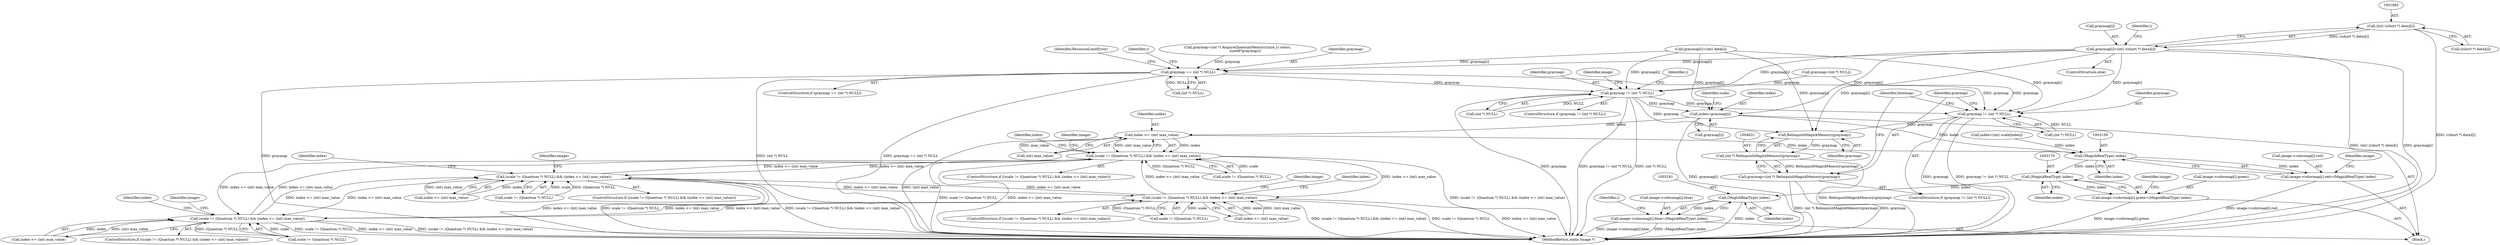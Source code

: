 digraph "0_ImageMagick_5511ef530576ed18fd636baa3bb4eda3d667665d@array" {
"1001682" [label="(Call,(int) ((short *) data)[i])"];
"1001678" [label="(Call,graymap[i]=(int) ((short *) data)[i])"];
"1001645" [label="(Call,graymap == (int *) NULL)"];
"1003109" [label="(Call,graymap != (int *) NULL)"];
"1003126" [label="(Call,index=graymap[i])"];
"1003138" [label="(Call,index <= (int) max_value)"];
"1003132" [label="(Call,(scale != (Quantum *) NULL) && (index <= (int) max_value))"];
"1002973" [label="(Call,(scale != (Quantum *) NULL) && (index <= (int) max_value))"];
"1003026" [label="(Call,(scale != (Quantum *) NULL) && (index <= (int) max_value))"];
"1003079" [label="(Call,(scale != (Quantum *) NULL) && (index <= (int) max_value))"];
"1003158" [label="(Call,(MagickRealType) index)"];
"1003150" [label="(Call,image->colormap[i].red=(MagickRealType) index)"];
"1003169" [label="(Call,(MagickRealType) index)"];
"1003161" [label="(Call,image->colormap[i].green=(MagickRealType) index)"];
"1003180" [label="(Call,(MagickRealType) index)"];
"1003172" [label="(Call,image->colormap[i].blue=(MagickRealType) index)"];
"1004623" [label="(Call,graymap != (int *) NULL)"];
"1004632" [label="(Call,RelinquishMagickMemory(graymap))"];
"1004630" [label="(Call,(int *) RelinquishMagickMemory(graymap))"];
"1004628" [label="(Call,graymap=(int *) RelinquishMagickMemory(graymap))"];
"1000392" [label="(Call,graymap=(int *) NULL)"];
"1003172" [label="(Call,image->colormap[i].blue=(MagickRealType) index)"];
"1004624" [label="(Identifier,graymap)"];
"1003109" [label="(Call,graymap != (int *) NULL)"];
"1003128" [label="(Call,graymap[i])"];
"1003026" [label="(Call,(scale != (Quantum *) NULL) && (index <= (int) max_value))"];
"1003080" [label="(Call,scale != (Quantum *) NULL)"];
"1002985" [label="(Identifier,index)"];
"1003131" [label="(ControlStructure,if ((scale != (Quantum *) NULL) && (index <= (int) max_value)))"];
"1003144" [label="(Identifier,index)"];
"1003126" [label="(Call,index=graymap[i])"];
"1003025" [label="(ControlStructure,if ((scale != (Quantum *) NULL) && (index <= (int) max_value)))"];
"1003182" [label="(Identifier,index)"];
"1003133" [label="(Call,scale != (Quantum *) NULL)"];
"1002974" [label="(Call,scale != (Quantum *) NULL)"];
"1003186" [label="(Identifier,image)"];
"1003027" [label="(Call,scale != (Quantum *) NULL)"];
"1003165" [label="(Identifier,image)"];
"1004622" [label="(ControlStructure,if (graymap != (int *) NULL))"];
"1001644" [label="(ControlStructure,if (graymap == (int *) NULL))"];
"1002972" [label="(ControlStructure,if ((scale != (Quantum *) NULL) && (index <= (int) max_value)))"];
"1003111" [label="(Call,(int *) NULL)"];
"1003151" [label="(Call,image->colormap[i].red)"];
"1004677" [label="(MethodReturn,static Image *)"];
"1001633" [label="(Call,graymap=(int *) AcquireQuantumMemory((size_t) colors,\n              sizeof(*graymap)))"];
"1003085" [label="(Call,index <= (int) max_value)"];
"1004630" [label="(Call,(int *) RelinquishMagickMemory(graymap))"];
"1002979" [label="(Call,index <= (int) max_value)"];
"1003134" [label="(Identifier,scale)"];
"1001682" [label="(Call,(int) ((short *) data)[i])"];
"1003132" [label="(Call,(scale != (Quantum *) NULL) && (index <= (int) max_value))"];
"1003140" [label="(Call,(int) max_value)"];
"1003176" [label="(Identifier,image)"];
"1003108" [label="(ControlStructure,if (graymap != (int *) NULL))"];
"1002973" [label="(Call,(scale != (Quantum *) NULL) && (index <= (int) max_value))"];
"1003180" [label="(Call,(MagickRealType) index)"];
"1003138" [label="(Call,index <= (int) max_value)"];
"1003116" [label="(Identifier,i)"];
"1003091" [label="(Identifier,index)"];
"1004628" [label="(Call,graymap=(int *) RelinquishMagickMemory(graymap))"];
"1001646" [label="(Identifier,graymap)"];
"1001679" [label="(Call,graymap[i])"];
"1003078" [label="(ControlStructure,if ((scale != (Quantum *) NULL) && (index <= (int) max_value)))"];
"1003101" [label="(Identifier,image)"];
"1003079" [label="(Call,(scale != (Quantum *) NULL) && (index <= (int) max_value))"];
"1004632" [label="(Call,RelinquishMagickMemory(graymap))"];
"1003160" [label="(Identifier,index)"];
"1001678" [label="(Call,graymap[i]=(int) ((short *) data)[i])"];
"1001677" [label="(ControlStructure,else)"];
"1001651" [label="(Identifier,ResourceLimitError)"];
"1004623" [label="(Call,graymap != (int *) NULL)"];
"1003110" [label="(Identifier,graymap)"];
"1003127" [label="(Identifier,index)"];
"1003125" [label="(Block,)"];
"1002995" [label="(Identifier,image)"];
"1003158" [label="(Call,(MagickRealType) index)"];
"1003139" [label="(Identifier,index)"];
"1003032" [label="(Call,index <= (int) max_value)"];
"1003143" [label="(Call,index=(int) scale[index])"];
"1003124" [label="(Identifier,i)"];
"1004629" [label="(Identifier,graymap)"];
"1004633" [label="(Identifier,graymap)"];
"1003162" [label="(Call,image->colormap[i].green)"];
"1003169" [label="(Call,(MagickRealType) index)"];
"1001645" [label="(Call,graymap == (int *) NULL)"];
"1003171" [label="(Identifier,index)"];
"1003173" [label="(Call,image->colormap[i].blue)"];
"1003150" [label="(Call,image->colormap[i].red=(MagickRealType) index)"];
"1004636" [label="(Identifier,bluemap)"];
"1001647" [label="(Call,(int *) NULL)"];
"1001663" [label="(Identifier,i)"];
"1003154" [label="(Identifier,image)"];
"1003038" [label="(Identifier,index)"];
"1003048" [label="(Identifier,image)"];
"1001655" [label="(Identifier,i)"];
"1004625" [label="(Call,(int *) NULL)"];
"1001684" [label="(Call,((short *) data)[i])"];
"1003161" [label="(Call,image->colormap[i].green=(MagickRealType) index)"];
"1001668" [label="(Call,graymap[i]=(int) data[i])"];
"1001682" -> "1001678"  [label="AST: "];
"1001682" -> "1001684"  [label="CFG: "];
"1001683" -> "1001682"  [label="AST: "];
"1001684" -> "1001682"  [label="AST: "];
"1001678" -> "1001682"  [label="CFG: "];
"1001682" -> "1004677"  [label="DDG: ((short *) data)[i]"];
"1001682" -> "1001678"  [label="DDG: ((short *) data)[i]"];
"1001678" -> "1001677"  [label="AST: "];
"1001679" -> "1001678"  [label="AST: "];
"1001663" -> "1001678"  [label="CFG: "];
"1001678" -> "1004677"  [label="DDG: (int) ((short *) data)[i]"];
"1001678" -> "1004677"  [label="DDG: graymap[i]"];
"1001678" -> "1001645"  [label="DDG: graymap[i]"];
"1001678" -> "1003109"  [label="DDG: graymap[i]"];
"1001678" -> "1003126"  [label="DDG: graymap[i]"];
"1001678" -> "1004623"  [label="DDG: graymap[i]"];
"1001678" -> "1004632"  [label="DDG: graymap[i]"];
"1001645" -> "1001644"  [label="AST: "];
"1001645" -> "1001647"  [label="CFG: "];
"1001646" -> "1001645"  [label="AST: "];
"1001647" -> "1001645"  [label="AST: "];
"1001651" -> "1001645"  [label="CFG: "];
"1001655" -> "1001645"  [label="CFG: "];
"1001645" -> "1004677"  [label="DDG: graymap == (int *) NULL"];
"1001645" -> "1004677"  [label="DDG: graymap"];
"1001645" -> "1004677"  [label="DDG: (int *) NULL"];
"1001668" -> "1001645"  [label="DDG: graymap[i]"];
"1001633" -> "1001645"  [label="DDG: graymap"];
"1001647" -> "1001645"  [label="DDG: NULL"];
"1001645" -> "1003109"  [label="DDG: graymap"];
"1001645" -> "1004623"  [label="DDG: graymap"];
"1003109" -> "1003108"  [label="AST: "];
"1003109" -> "1003111"  [label="CFG: "];
"1003110" -> "1003109"  [label="AST: "];
"1003111" -> "1003109"  [label="AST: "];
"1003116" -> "1003109"  [label="CFG: "];
"1003186" -> "1003109"  [label="CFG: "];
"1003109" -> "1004677"  [label="DDG: (int *) NULL"];
"1003109" -> "1004677"  [label="DDG: graymap"];
"1003109" -> "1004677"  [label="DDG: graymap != (int *) NULL"];
"1001668" -> "1003109"  [label="DDG: graymap[i]"];
"1000392" -> "1003109"  [label="DDG: graymap"];
"1003111" -> "1003109"  [label="DDG: NULL"];
"1003109" -> "1003126"  [label="DDG: graymap"];
"1003109" -> "1004623"  [label="DDG: graymap"];
"1003109" -> "1004632"  [label="DDG: graymap"];
"1003126" -> "1003125"  [label="AST: "];
"1003126" -> "1003128"  [label="CFG: "];
"1003127" -> "1003126"  [label="AST: "];
"1003128" -> "1003126"  [label="AST: "];
"1003134" -> "1003126"  [label="CFG: "];
"1003126" -> "1004677"  [label="DDG: graymap[i]"];
"1001668" -> "1003126"  [label="DDG: graymap[i]"];
"1003126" -> "1003138"  [label="DDG: index"];
"1003126" -> "1003158"  [label="DDG: index"];
"1003138" -> "1003132"  [label="AST: "];
"1003138" -> "1003140"  [label="CFG: "];
"1003139" -> "1003138"  [label="AST: "];
"1003140" -> "1003138"  [label="AST: "];
"1003132" -> "1003138"  [label="CFG: "];
"1003138" -> "1004677"  [label="DDG: (int) max_value"];
"1003138" -> "1003132"  [label="DDG: index"];
"1003138" -> "1003132"  [label="DDG: (int) max_value"];
"1003140" -> "1003138"  [label="DDG: max_value"];
"1003138" -> "1003158"  [label="DDG: index"];
"1003132" -> "1003131"  [label="AST: "];
"1003132" -> "1003133"  [label="CFG: "];
"1003133" -> "1003132"  [label="AST: "];
"1003144" -> "1003132"  [label="CFG: "];
"1003154" -> "1003132"  [label="CFG: "];
"1003132" -> "1004677"  [label="DDG: (scale != (Quantum *) NULL) && (index <= (int) max_value)"];
"1003132" -> "1004677"  [label="DDG: scale != (Quantum *) NULL"];
"1003132" -> "1004677"  [label="DDG: index <= (int) max_value"];
"1003132" -> "1002973"  [label="DDG: index <= (int) max_value"];
"1003132" -> "1003026"  [label="DDG: index <= (int) max_value"];
"1003132" -> "1003079"  [label="DDG: index <= (int) max_value"];
"1003133" -> "1003132"  [label="DDG: scale"];
"1003133" -> "1003132"  [label="DDG: (Quantum *) NULL"];
"1003026" -> "1003132"  [label="DDG: index <= (int) max_value"];
"1002973" -> "1003132"  [label="DDG: index <= (int) max_value"];
"1003079" -> "1003132"  [label="DDG: index <= (int) max_value"];
"1002973" -> "1002972"  [label="AST: "];
"1002973" -> "1002974"  [label="CFG: "];
"1002973" -> "1002979"  [label="CFG: "];
"1002974" -> "1002973"  [label="AST: "];
"1002979" -> "1002973"  [label="AST: "];
"1002985" -> "1002973"  [label="CFG: "];
"1002995" -> "1002973"  [label="CFG: "];
"1002973" -> "1004677"  [label="DDG: index <= (int) max_value"];
"1002973" -> "1004677"  [label="DDG: scale != (Quantum *) NULL"];
"1002973" -> "1004677"  [label="DDG: (scale != (Quantum *) NULL) && (index <= (int) max_value)"];
"1002974" -> "1002973"  [label="DDG: scale"];
"1002974" -> "1002973"  [label="DDG: (Quantum *) NULL"];
"1003026" -> "1002973"  [label="DDG: index <= (int) max_value"];
"1003079" -> "1002973"  [label="DDG: index <= (int) max_value"];
"1002979" -> "1002973"  [label="DDG: index"];
"1002979" -> "1002973"  [label="DDG: (int) max_value"];
"1002973" -> "1003026"  [label="DDG: index <= (int) max_value"];
"1002973" -> "1003079"  [label="DDG: index <= (int) max_value"];
"1003026" -> "1003025"  [label="AST: "];
"1003026" -> "1003027"  [label="CFG: "];
"1003026" -> "1003032"  [label="CFG: "];
"1003027" -> "1003026"  [label="AST: "];
"1003032" -> "1003026"  [label="AST: "];
"1003038" -> "1003026"  [label="CFG: "];
"1003048" -> "1003026"  [label="CFG: "];
"1003026" -> "1004677"  [label="DDG: index <= (int) max_value"];
"1003026" -> "1004677"  [label="DDG: (scale != (Quantum *) NULL) && (index <= (int) max_value)"];
"1003026" -> "1004677"  [label="DDG: scale != (Quantum *) NULL"];
"1003027" -> "1003026"  [label="DDG: scale"];
"1003027" -> "1003026"  [label="DDG: (Quantum *) NULL"];
"1003032" -> "1003026"  [label="DDG: index"];
"1003032" -> "1003026"  [label="DDG: (int) max_value"];
"1003079" -> "1003026"  [label="DDG: index <= (int) max_value"];
"1003026" -> "1003079"  [label="DDG: index <= (int) max_value"];
"1003079" -> "1003078"  [label="AST: "];
"1003079" -> "1003080"  [label="CFG: "];
"1003079" -> "1003085"  [label="CFG: "];
"1003080" -> "1003079"  [label="AST: "];
"1003085" -> "1003079"  [label="AST: "];
"1003091" -> "1003079"  [label="CFG: "];
"1003101" -> "1003079"  [label="CFG: "];
"1003079" -> "1004677"  [label="DDG: scale != (Quantum *) NULL"];
"1003079" -> "1004677"  [label="DDG: index <= (int) max_value"];
"1003079" -> "1004677"  [label="DDG: (scale != (Quantum *) NULL) && (index <= (int) max_value)"];
"1003080" -> "1003079"  [label="DDG: scale"];
"1003080" -> "1003079"  [label="DDG: (Quantum *) NULL"];
"1003085" -> "1003079"  [label="DDG: index"];
"1003085" -> "1003079"  [label="DDG: (int) max_value"];
"1003158" -> "1003150"  [label="AST: "];
"1003158" -> "1003160"  [label="CFG: "];
"1003159" -> "1003158"  [label="AST: "];
"1003160" -> "1003158"  [label="AST: "];
"1003150" -> "1003158"  [label="CFG: "];
"1003158" -> "1003150"  [label="DDG: index"];
"1003143" -> "1003158"  [label="DDG: index"];
"1003158" -> "1003169"  [label="DDG: index"];
"1003150" -> "1003125"  [label="AST: "];
"1003151" -> "1003150"  [label="AST: "];
"1003165" -> "1003150"  [label="CFG: "];
"1003150" -> "1004677"  [label="DDG: image->colormap[i].red"];
"1003169" -> "1003161"  [label="AST: "];
"1003169" -> "1003171"  [label="CFG: "];
"1003170" -> "1003169"  [label="AST: "];
"1003171" -> "1003169"  [label="AST: "];
"1003161" -> "1003169"  [label="CFG: "];
"1003169" -> "1003161"  [label="DDG: index"];
"1003169" -> "1003180"  [label="DDG: index"];
"1003161" -> "1003125"  [label="AST: "];
"1003162" -> "1003161"  [label="AST: "];
"1003176" -> "1003161"  [label="CFG: "];
"1003161" -> "1004677"  [label="DDG: image->colormap[i].green"];
"1003180" -> "1003172"  [label="AST: "];
"1003180" -> "1003182"  [label="CFG: "];
"1003181" -> "1003180"  [label="AST: "];
"1003182" -> "1003180"  [label="AST: "];
"1003172" -> "1003180"  [label="CFG: "];
"1003180" -> "1004677"  [label="DDG: index"];
"1003180" -> "1003172"  [label="DDG: index"];
"1003172" -> "1003125"  [label="AST: "];
"1003173" -> "1003172"  [label="AST: "];
"1003124" -> "1003172"  [label="CFG: "];
"1003172" -> "1004677"  [label="DDG: (MagickRealType) index"];
"1003172" -> "1004677"  [label="DDG: image->colormap[i].blue"];
"1004623" -> "1004622"  [label="AST: "];
"1004623" -> "1004625"  [label="CFG: "];
"1004624" -> "1004623"  [label="AST: "];
"1004625" -> "1004623"  [label="AST: "];
"1004629" -> "1004623"  [label="CFG: "];
"1004636" -> "1004623"  [label="CFG: "];
"1004623" -> "1004677"  [label="DDG: graymap"];
"1004623" -> "1004677"  [label="DDG: graymap != (int *) NULL"];
"1001668" -> "1004623"  [label="DDG: graymap[i]"];
"1000392" -> "1004623"  [label="DDG: graymap"];
"1004625" -> "1004623"  [label="DDG: NULL"];
"1004623" -> "1004632"  [label="DDG: graymap"];
"1004632" -> "1004630"  [label="AST: "];
"1004632" -> "1004633"  [label="CFG: "];
"1004633" -> "1004632"  [label="AST: "];
"1004630" -> "1004632"  [label="CFG: "];
"1004632" -> "1004630"  [label="DDG: graymap"];
"1001668" -> "1004632"  [label="DDG: graymap[i]"];
"1004630" -> "1004628"  [label="AST: "];
"1004631" -> "1004630"  [label="AST: "];
"1004628" -> "1004630"  [label="CFG: "];
"1004630" -> "1004677"  [label="DDG: RelinquishMagickMemory(graymap)"];
"1004630" -> "1004628"  [label="DDG: RelinquishMagickMemory(graymap)"];
"1004628" -> "1004622"  [label="AST: "];
"1004629" -> "1004628"  [label="AST: "];
"1004636" -> "1004628"  [label="CFG: "];
"1004628" -> "1004677"  [label="DDG: graymap"];
"1004628" -> "1004677"  [label="DDG: (int *) RelinquishMagickMemory(graymap)"];
}

